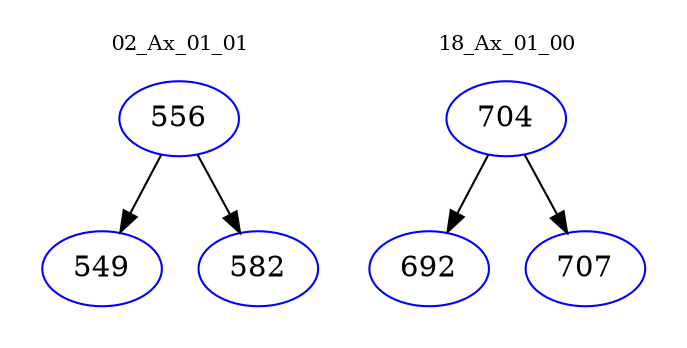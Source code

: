 digraph{
subgraph cluster_0 {
color = white
label = "02_Ax_01_01";
fontsize=10;
T0_556 [label="556", color="blue"]
T0_556 -> T0_549 [color="black"]
T0_549 [label="549", color="blue"]
T0_556 -> T0_582 [color="black"]
T0_582 [label="582", color="blue"]
}
subgraph cluster_1 {
color = white
label = "18_Ax_01_00";
fontsize=10;
T1_704 [label="704", color="blue"]
T1_704 -> T1_692 [color="black"]
T1_692 [label="692", color="blue"]
T1_704 -> T1_707 [color="black"]
T1_707 [label="707", color="blue"]
}
}
